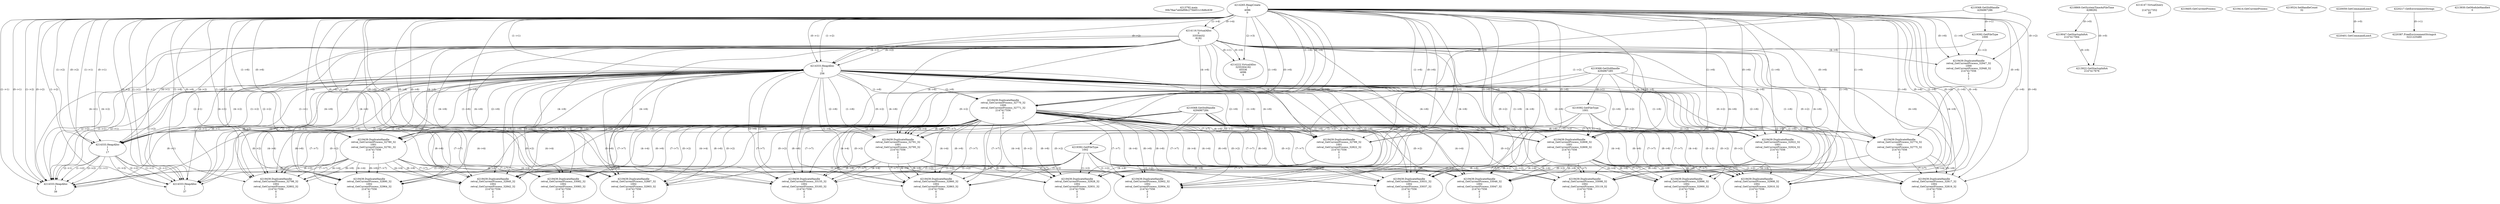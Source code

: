 // Global SCDG with merge call
digraph {
	0 [label="4213792.main
00b78ae7ab0ef08c275b651c18d6c639"]
	1 [label="4214265.HeapCreate
1
4096
0"]
	2 [label="4218869.GetSystemTimeAsFileTime
4288292"]
	3 [label="4214116.VirtualAlloc
0
33554432
8192
1"]
	1 -> 3 [label="(1-->4)"]
	1 -> 3 [label="(0-->4)"]
	4 [label="4214147.VirtualQuery

2147417352
28"]
	5 [label="4214222.VirtualAlloc
3255304192
65536
4096
4"]
	3 -> 5 [label="(0-->1)"]
	1 -> 5 [label="(2-->3)"]
	3 -> 5 [label="(0-->0)"]
	6 [label="4219047.GetStartupInfoA
2147417564"]
	2 -> 6 [label="(0-->0)"]
	7 [label="4219368.GetStdHandle
4294967286"]
	8 [label="4219392.GetFileType
1000"]
	7 -> 8 [label="(0-->1)"]
	9 [label="4219405.GetCurrentProcess
"]
	10 [label="4219414.GetCurrentProcess
"]
	11 [label="4219439.DuplicateHandle
retval_GetCurrentProcess_32947_32
1000
retval_GetCurrentProcess_32948_32
2147417556
0
1
2"]
	7 -> 11 [label="(0-->2)"]
	8 -> 11 [label="(1-->2)"]
	1 -> 11 [label="(1-->6)"]
	1 -> 11 [label="(0-->6)"]
	3 -> 11 [label="(4-->6)"]
	12 [label="4214333.HeapAlloc
1
1
256"]
	1 -> 12 [label="(1-->1)"]
	1 -> 12 [label="(0-->1)"]
	3 -> 12 [label="(4-->1)"]
	1 -> 12 [label="(1-->2)"]
	1 -> 12 [label="(0-->2)"]
	3 -> 12 [label="(4-->2)"]
	13 [label="4219439.DuplicateHandle
retval_GetCurrentProcess_32770_32
1000
retval_GetCurrentProcess_32771_32
2147417556
0
1
2"]
	7 -> 13 [label="(0-->2)"]
	8 -> 13 [label="(1-->2)"]
	1 -> 13 [label="(1-->6)"]
	1 -> 13 [label="(0-->6)"]
	3 -> 13 [label="(4-->6)"]
	12 -> 13 [label="(1-->6)"]
	12 -> 13 [label="(2-->6)"]
	14 [label="4219368.GetStdHandle
4294967285"]
	15 [label="4219392.GetFileType
1001"]
	14 -> 15 [label="(0-->1)"]
	16 [label="4219368.GetStdHandle
4294967284"]
	17 [label="4219392.GetFileType
1002"]
	16 -> 17 [label="(0-->1)"]
	18 [label="4219524.SetHandleCount
32"]
	19 [label="4220059.GetCommandLineA
"]
	20 [label="4214333.HeapAlloc
1
1
17"]
	1 -> 20 [label="(1-->1)"]
	1 -> 20 [label="(0-->1)"]
	3 -> 20 [label="(4-->1)"]
	12 -> 20 [label="(1-->1)"]
	12 -> 20 [label="(2-->1)"]
	13 -> 20 [label="(6-->1)"]
	1 -> 20 [label="(1-->2)"]
	1 -> 20 [label="(0-->2)"]
	3 -> 20 [label="(4-->2)"]
	12 -> 20 [label="(1-->2)"]
	12 -> 20 [label="(2-->2)"]
	13 -> 20 [label="(6-->2)"]
	21 [label="4220217.GetEnvironmentStrings
"]
	22 [label="4219439.DuplicateHandle
retval_GetCurrentProcess_32780_32
1001
retval_GetCurrentProcess_32781_32
2147417556
0
1
2"]
	14 -> 22 [label="(0-->2)"]
	15 -> 22 [label="(1-->2)"]
	13 -> 22 [label="(4-->4)"]
	1 -> 22 [label="(1-->6)"]
	1 -> 22 [label="(0-->6)"]
	3 -> 22 [label="(4-->6)"]
	12 -> 22 [label="(1-->6)"]
	12 -> 22 [label="(2-->6)"]
	13 -> 22 [label="(6-->6)"]
	13 -> 22 [label="(7-->7)"]
	23 [label="4219439.DuplicateHandle
retval_GetCurrentProcess_32840_32
1002
retval_GetCurrentProcess_32842_32
2147417556
0
1
2"]
	16 -> 23 [label="(0-->2)"]
	17 -> 23 [label="(1-->2)"]
	13 -> 23 [label="(4-->4)"]
	22 -> 23 [label="(4-->4)"]
	1 -> 23 [label="(1-->6)"]
	1 -> 23 [label="(0-->6)"]
	3 -> 23 [label="(4-->6)"]
	12 -> 23 [label="(1-->6)"]
	12 -> 23 [label="(2-->6)"]
	13 -> 23 [label="(6-->6)"]
	22 -> 23 [label="(6-->6)"]
	13 -> 23 [label="(7-->7)"]
	22 -> 23 [label="(7-->7)"]
	24 [label="4219439.DuplicateHandle
retval_GetCurrentProcess_33082_32
1002
retval_GetCurrentProcess_33083_32
2147417556
0
1
2"]
	16 -> 24 [label="(0-->2)"]
	17 -> 24 [label="(1-->2)"]
	13 -> 24 [label="(4-->4)"]
	1 -> 24 [label="(1-->6)"]
	1 -> 24 [label="(0-->6)"]
	3 -> 24 [label="(4-->6)"]
	12 -> 24 [label="(1-->6)"]
	12 -> 24 [label="(2-->6)"]
	13 -> 24 [label="(6-->6)"]
	13 -> 24 [label="(7-->7)"]
	25 [label="4219439.DuplicateHandle
retval_GetCurrentProcess_32774_32
1001
retval_GetCurrentProcess_32775_32
2147417556
0
1
2"]
	14 -> 25 [label="(0-->2)"]
	15 -> 25 [label="(1-->2)"]
	1 -> 25 [label="(1-->6)"]
	1 -> 25 [label="(0-->6)"]
	3 -> 25 [label="(4-->6)"]
	12 -> 25 [label="(1-->6)"]
	12 -> 25 [label="(2-->6)"]
	26 [label="4214333.HeapAlloc
1
1
37"]
	1 -> 26 [label="(1-->1)"]
	1 -> 26 [label="(0-->1)"]
	3 -> 26 [label="(4-->1)"]
	12 -> 26 [label="(1-->1)"]
	12 -> 26 [label="(2-->1)"]
	20 -> 26 [label="(1-->1)"]
	20 -> 26 [label="(2-->1)"]
	25 -> 26 [label="(6-->1)"]
	1 -> 26 [label="(1-->2)"]
	1 -> 26 [label="(0-->2)"]
	3 -> 26 [label="(4-->2)"]
	12 -> 26 [label="(1-->2)"]
	12 -> 26 [label="(2-->2)"]
	20 -> 26 [label="(1-->2)"]
	20 -> 26 [label="(2-->2)"]
	25 -> 26 [label="(6-->2)"]
	27 [label="4220387.FreeEnvironmentStringsA
3221225480"]
	21 -> 27 [label="(0-->1)"]
	28 [label="4213922.GetStartupInfoA
2147417676"]
	2 -> 28 [label="(0-->0)"]
	6 -> 28 [label="(0-->0)"]
	29 [label="4213930.GetModuleHandleA
0"]
	30 [label="4220401.GetCommandLineA
"]
	19 -> 30 [label="(0-->0)"]
	31 [label="4214333.HeapAlloc
1
1
39"]
	1 -> 31 [label="(1-->1)"]
	1 -> 31 [label="(0-->1)"]
	3 -> 31 [label="(4-->1)"]
	12 -> 31 [label="(1-->1)"]
	12 -> 31 [label="(2-->1)"]
	13 -> 31 [label="(6-->1)"]
	20 -> 31 [label="(1-->1)"]
	20 -> 31 [label="(2-->1)"]
	22 -> 31 [label="(6-->1)"]
	1 -> 31 [label="(1-->2)"]
	1 -> 31 [label="(0-->2)"]
	3 -> 31 [label="(4-->2)"]
	12 -> 31 [label="(1-->2)"]
	12 -> 31 [label="(2-->2)"]
	13 -> 31 [label="(6-->2)"]
	20 -> 31 [label="(1-->2)"]
	20 -> 31 [label="(2-->2)"]
	22 -> 31 [label="(6-->2)"]
	32 [label="4219439.DuplicateHandle
retval_GetCurrentProcess_32798_32
1002
retval_GetCurrentProcess_32802_32
2147417556
0
1
2"]
	16 -> 32 [label="(0-->2)"]
	17 -> 32 [label="(1-->2)"]
	13 -> 32 [label="(4-->4)"]
	22 -> 32 [label="(4-->4)"]
	1 -> 32 [label="(1-->6)"]
	1 -> 32 [label="(0-->6)"]
	3 -> 32 [label="(4-->6)"]
	12 -> 32 [label="(1-->6)"]
	12 -> 32 [label="(2-->6)"]
	13 -> 32 [label="(6-->6)"]
	22 -> 32 [label="(6-->6)"]
	13 -> 32 [label="(7-->7)"]
	22 -> 32 [label="(7-->7)"]
	33 [label="4219439.DuplicateHandle
retval_GetCurrentProcess_32791_32
1001
retval_GetCurrentProcess_32795_32
2147417556
0
1
2"]
	14 -> 33 [label="(0-->2)"]
	15 -> 33 [label="(1-->2)"]
	13 -> 33 [label="(4-->4)"]
	1 -> 33 [label="(1-->6)"]
	1 -> 33 [label="(0-->6)"]
	3 -> 33 [label="(4-->6)"]
	12 -> 33 [label="(1-->6)"]
	12 -> 33 [label="(2-->6)"]
	13 -> 33 [label="(6-->6)"]
	13 -> 33 [label="(7-->7)"]
	34 [label="4219439.DuplicateHandle
retval_GetCurrentProcess_32860_32
1002
retval_GetCurrentProcess_32863_32
2147417556
0
1
2"]
	16 -> 34 [label="(0-->2)"]
	17 -> 34 [label="(1-->2)"]
	13 -> 34 [label="(4-->4)"]
	33 -> 34 [label="(4-->4)"]
	1 -> 34 [label="(1-->6)"]
	1 -> 34 [label="(0-->6)"]
	3 -> 34 [label="(4-->6)"]
	12 -> 34 [label="(1-->6)"]
	12 -> 34 [label="(2-->6)"]
	13 -> 34 [label="(6-->6)"]
	33 -> 34 [label="(6-->6)"]
	13 -> 34 [label="(7-->7)"]
	33 -> 34 [label="(7-->7)"]
	35 [label="4219439.DuplicateHandle
retval_GetCurrentProcess_32887_32
1002
retval_GetCurrentProcess_32903_32
2147417556
0
1
2"]
	16 -> 35 [label="(0-->2)"]
	17 -> 35 [label="(1-->2)"]
	13 -> 35 [label="(4-->4)"]
	22 -> 35 [label="(4-->4)"]
	1 -> 35 [label="(1-->6)"]
	1 -> 35 [label="(0-->6)"]
	3 -> 35 [label="(4-->6)"]
	12 -> 35 [label="(1-->6)"]
	12 -> 35 [label="(2-->6)"]
	13 -> 35 [label="(6-->6)"]
	22 -> 35 [label="(6-->6)"]
	13 -> 35 [label="(7-->7)"]
	22 -> 35 [label="(7-->7)"]
	36 [label="4219439.DuplicateHandle
retval_GetCurrentProcess_32808_32
1001
retval_GetCurrentProcess_32809_32
2147417556
0
1
2"]
	14 -> 36 [label="(0-->2)"]
	15 -> 36 [label="(1-->2)"]
	13 -> 36 [label="(4-->4)"]
	1 -> 36 [label="(1-->6)"]
	1 -> 36 [label="(0-->6)"]
	3 -> 36 [label="(4-->6)"]
	12 -> 36 [label="(1-->6)"]
	12 -> 36 [label="(2-->6)"]
	13 -> 36 [label="(6-->6)"]
	13 -> 36 [label="(7-->7)"]
	37 [label="4219439.DuplicateHandle
retval_GetCurrentProcess_32896_32
1002
retval_GetCurrentProcess_32900_32
2147417556
0
1
2"]
	16 -> 37 [label="(0-->2)"]
	17 -> 37 [label="(1-->2)"]
	13 -> 37 [label="(4-->4)"]
	36 -> 37 [label="(4-->4)"]
	1 -> 37 [label="(1-->6)"]
	1 -> 37 [label="(0-->6)"]
	3 -> 37 [label="(4-->6)"]
	12 -> 37 [label="(1-->6)"]
	12 -> 37 [label="(2-->6)"]
	13 -> 37 [label="(6-->6)"]
	36 -> 37 [label="(6-->6)"]
	13 -> 37 [label="(7-->7)"]
	36 -> 37 [label="(7-->7)"]
	38 [label="4219439.DuplicateHandle
retval_GetCurrentProcess_32908_32
1002
retval_GetCurrentProcess_32910_32
2147417556
0
1
2"]
	16 -> 38 [label="(0-->2)"]
	17 -> 38 [label="(1-->2)"]
	13 -> 38 [label="(4-->4)"]
	36 -> 38 [label="(4-->4)"]
	1 -> 38 [label="(1-->6)"]
	1 -> 38 [label="(0-->6)"]
	3 -> 38 [label="(4-->6)"]
	12 -> 38 [label="(1-->6)"]
	12 -> 38 [label="(2-->6)"]
	13 -> 38 [label="(6-->6)"]
	36 -> 38 [label="(6-->6)"]
	13 -> 38 [label="(7-->7)"]
	36 -> 38 [label="(7-->7)"]
	39 [label="4219439.DuplicateHandle
retval_GetCurrentProcess_32789_32
1001
retval_GetCurrentProcess_32822_32
2147417556
0
1
2"]
	14 -> 39 [label="(0-->2)"]
	15 -> 39 [label="(1-->2)"]
	13 -> 39 [label="(4-->4)"]
	1 -> 39 [label="(1-->6)"]
	1 -> 39 [label="(0-->6)"]
	3 -> 39 [label="(4-->6)"]
	12 -> 39 [label="(1-->6)"]
	12 -> 39 [label="(2-->6)"]
	13 -> 39 [label="(6-->6)"]
	13 -> 39 [label="(7-->7)"]
	40 [label="4219439.DuplicateHandle
retval_GetCurrentProcess_32928_32
1002
retval_GetCurrentProcess_32931_32
2147417556
0
1
2"]
	16 -> 40 [label="(0-->2)"]
	17 -> 40 [label="(1-->2)"]
	13 -> 40 [label="(4-->4)"]
	39 -> 40 [label="(4-->4)"]
	1 -> 40 [label="(1-->6)"]
	1 -> 40 [label="(0-->6)"]
	3 -> 40 [label="(4-->6)"]
	12 -> 40 [label="(1-->6)"]
	12 -> 40 [label="(2-->6)"]
	13 -> 40 [label="(6-->6)"]
	39 -> 40 [label="(6-->6)"]
	13 -> 40 [label="(7-->7)"]
	39 -> 40 [label="(7-->7)"]
	41 [label="4219439.DuplicateHandle
retval_GetCurrentProcess_32902_32
1002
retval_GetCurrentProcess_32904_32
2147417556
0
1
2"]
	16 -> 41 [label="(0-->2)"]
	17 -> 41 [label="(1-->2)"]
	13 -> 41 [label="(4-->4)"]
	33 -> 41 [label="(4-->4)"]
	1 -> 41 [label="(1-->6)"]
	1 -> 41 [label="(0-->6)"]
	3 -> 41 [label="(4-->6)"]
	12 -> 41 [label="(1-->6)"]
	12 -> 41 [label="(2-->6)"]
	13 -> 41 [label="(6-->6)"]
	33 -> 41 [label="(6-->6)"]
	13 -> 41 [label="(7-->7)"]
	33 -> 41 [label="(7-->7)"]
	42 [label="4219439.DuplicateHandle
retval_GetCurrentProcess_33031_32
1002
retval_GetCurrentProcess_33037_32
2147417556
0
1
2"]
	16 -> 42 [label="(0-->2)"]
	17 -> 42 [label="(1-->2)"]
	13 -> 42 [label="(4-->4)"]
	36 -> 42 [label="(4-->4)"]
	1 -> 42 [label="(1-->6)"]
	1 -> 42 [label="(0-->6)"]
	3 -> 42 [label="(4-->6)"]
	12 -> 42 [label="(1-->6)"]
	12 -> 42 [label="(2-->6)"]
	13 -> 42 [label="(6-->6)"]
	36 -> 42 [label="(6-->6)"]
	13 -> 42 [label="(7-->7)"]
	36 -> 42 [label="(7-->7)"]
	43 [label="4219439.DuplicateHandle
retval_GetCurrentProcess_33046_32
1002
retval_GetCurrentProcess_33047_32
2147417556
0
1
2"]
	16 -> 43 [label="(0-->2)"]
	17 -> 43 [label="(1-->2)"]
	13 -> 43 [label="(4-->4)"]
	36 -> 43 [label="(4-->4)"]
	1 -> 43 [label="(1-->6)"]
	1 -> 43 [label="(0-->6)"]
	3 -> 43 [label="(4-->6)"]
	12 -> 43 [label="(1-->6)"]
	12 -> 43 [label="(2-->6)"]
	13 -> 43 [label="(6-->6)"]
	36 -> 43 [label="(6-->6)"]
	13 -> 43 [label="(7-->7)"]
	36 -> 43 [label="(7-->7)"]
	44 [label="4219439.DuplicateHandle
retval_GetCurrentProcess_32890_32
1002
retval_GetCurrentProcess_32964_32
2147417556
0
1
2"]
	16 -> 44 [label="(0-->2)"]
	17 -> 44 [label="(1-->2)"]
	13 -> 44 [label="(4-->4)"]
	22 -> 44 [label="(4-->4)"]
	1 -> 44 [label="(1-->6)"]
	1 -> 44 [label="(0-->6)"]
	3 -> 44 [label="(4-->6)"]
	12 -> 44 [label="(1-->6)"]
	12 -> 44 [label="(2-->6)"]
	13 -> 44 [label="(6-->6)"]
	22 -> 44 [label="(6-->6)"]
	13 -> 44 [label="(7-->7)"]
	22 -> 44 [label="(7-->7)"]
	45 [label="4219439.DuplicateHandle
retval_GetCurrentProcess_32922_32
1001
retval_GetCurrentProcess_32924_32
2147417556
0
1
2"]
	14 -> 45 [label="(0-->2)"]
	15 -> 45 [label="(1-->2)"]
	13 -> 45 [label="(4-->4)"]
	1 -> 45 [label="(1-->6)"]
	1 -> 45 [label="(0-->6)"]
	3 -> 45 [label="(4-->6)"]
	12 -> 45 [label="(1-->6)"]
	12 -> 45 [label="(2-->6)"]
	13 -> 45 [label="(6-->6)"]
	13 -> 45 [label="(7-->7)"]
	46 [label="4219439.DuplicateHandle
retval_GetCurrentProcess_33098_32
1002
retval_GetCurrentProcess_33119_32
2147417556
0
1
2"]
	16 -> 46 [label="(0-->2)"]
	17 -> 46 [label="(1-->2)"]
	13 -> 46 [label="(4-->4)"]
	45 -> 46 [label="(4-->4)"]
	1 -> 46 [label="(1-->6)"]
	1 -> 46 [label="(0-->6)"]
	3 -> 46 [label="(4-->6)"]
	12 -> 46 [label="(1-->6)"]
	12 -> 46 [label="(2-->6)"]
	13 -> 46 [label="(6-->6)"]
	45 -> 46 [label="(6-->6)"]
	13 -> 46 [label="(7-->7)"]
	45 -> 46 [label="(7-->7)"]
	47 [label="4219439.DuplicateHandle
retval_GetCurrentProcess_32817_32
1002
retval_GetCurrentProcess_32819_32
2147417556
0
1
2"]
	16 -> 47 [label="(0-->2)"]
	17 -> 47 [label="(1-->2)"]
	25 -> 47 [label="(4-->4)"]
	1 -> 47 [label="(1-->6)"]
	1 -> 47 [label="(0-->6)"]
	3 -> 47 [label="(4-->6)"]
	12 -> 47 [label="(1-->6)"]
	12 -> 47 [label="(2-->6)"]
	25 -> 47 [label="(6-->6)"]
	25 -> 47 [label="(7-->7)"]
	48 [label="4219439.DuplicateHandle
retval_GetCurrentProcess_33155_32
1002
retval_GetCurrentProcess_33183_32
2147417556
0
1
2"]
	16 -> 48 [label="(0-->2)"]
	17 -> 48 [label="(1-->2)"]
	13 -> 48 [label="(4-->4)"]
	33 -> 48 [label="(4-->4)"]
	1 -> 48 [label="(1-->6)"]
	1 -> 48 [label="(0-->6)"]
	3 -> 48 [label="(4-->6)"]
	12 -> 48 [label="(1-->6)"]
	12 -> 48 [label="(2-->6)"]
	13 -> 48 [label="(6-->6)"]
	33 -> 48 [label="(6-->6)"]
	13 -> 48 [label="(7-->7)"]
	33 -> 48 [label="(7-->7)"]
}
